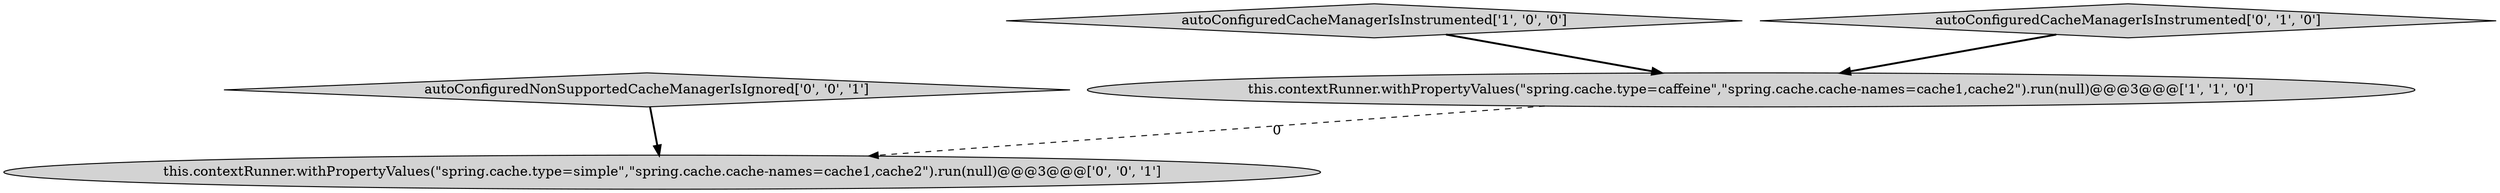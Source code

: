 digraph {
4 [style = filled, label = "this.contextRunner.withPropertyValues(\"spring.cache.type=simple\",\"spring.cache.cache-names=cache1,cache2\").run(null)@@@3@@@['0', '0', '1']", fillcolor = lightgray, shape = ellipse image = "AAA0AAABBB3BBB"];
3 [style = filled, label = "autoConfiguredNonSupportedCacheManagerIsIgnored['0', '0', '1']", fillcolor = lightgray, shape = diamond image = "AAA0AAABBB3BBB"];
0 [style = filled, label = "autoConfiguredCacheManagerIsInstrumented['1', '0', '0']", fillcolor = lightgray, shape = diamond image = "AAA0AAABBB1BBB"];
1 [style = filled, label = "this.contextRunner.withPropertyValues(\"spring.cache.type=caffeine\",\"spring.cache.cache-names=cache1,cache2\").run(null)@@@3@@@['1', '1', '0']", fillcolor = lightgray, shape = ellipse image = "AAA0AAABBB1BBB"];
2 [style = filled, label = "autoConfiguredCacheManagerIsInstrumented['0', '1', '0']", fillcolor = lightgray, shape = diamond image = "AAA0AAABBB2BBB"];
1->4 [style = dashed, label="0"];
3->4 [style = bold, label=""];
0->1 [style = bold, label=""];
2->1 [style = bold, label=""];
}
